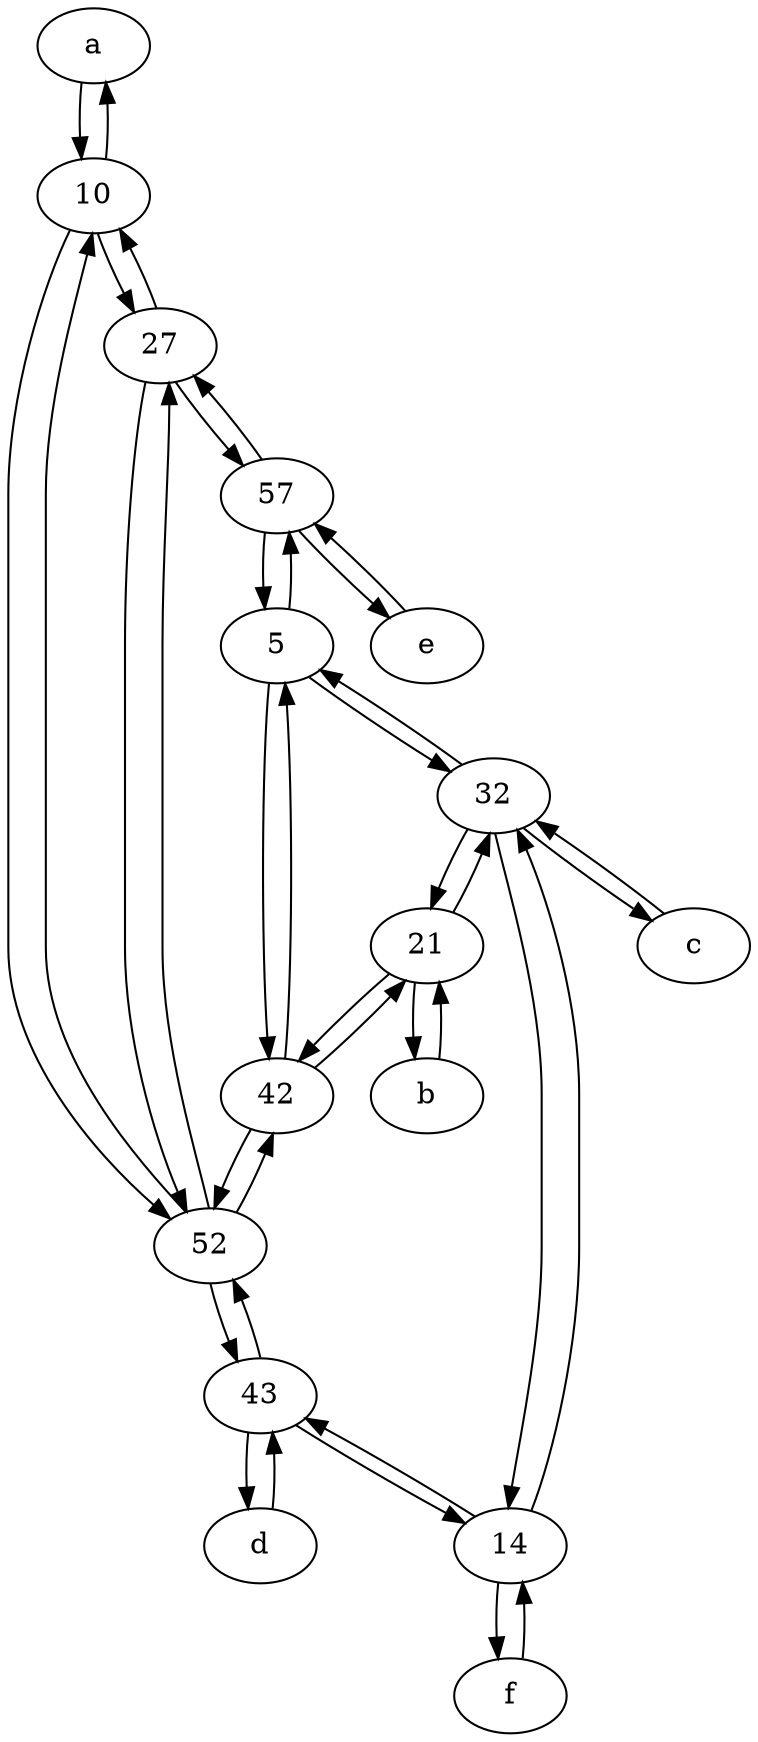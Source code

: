digraph  {
	a [pos="40,10!"];
	21;
	32;
	43;
	d [pos="20,30!"];
	10;
	14;
	c [pos="20,10!"];
	e [pos="30,50!"];
	52;
	27;
	57;
	f [pos="15,45!"];
	b [pos="50,20!"];
	42;
	5;
	14 -> f;
	a -> 10;
	10 -> 52;
	52 -> 43;
	42 -> 21;
	10 -> 27;
	27 -> 10;
	32 -> 5;
	52 -> 10;
	57 -> 5;
	32 -> 14;
	5 -> 32;
	52 -> 27;
	14 -> 32;
	32 -> 21;
	f -> 14;
	42 -> 52;
	21 -> 32;
	42 -> 5;
	27 -> 57;
	5 -> 42;
	21 -> b;
	52 -> 42;
	e -> 57;
	14 -> 43;
	57 -> e;
	10 -> a;
	21 -> 42;
	c -> 32;
	32 -> c;
	d -> 43;
	57 -> 27;
	5 -> 57;
	43 -> d;
	b -> 21;
	43 -> 52;
	27 -> 52;
	43 -> 14;

	}